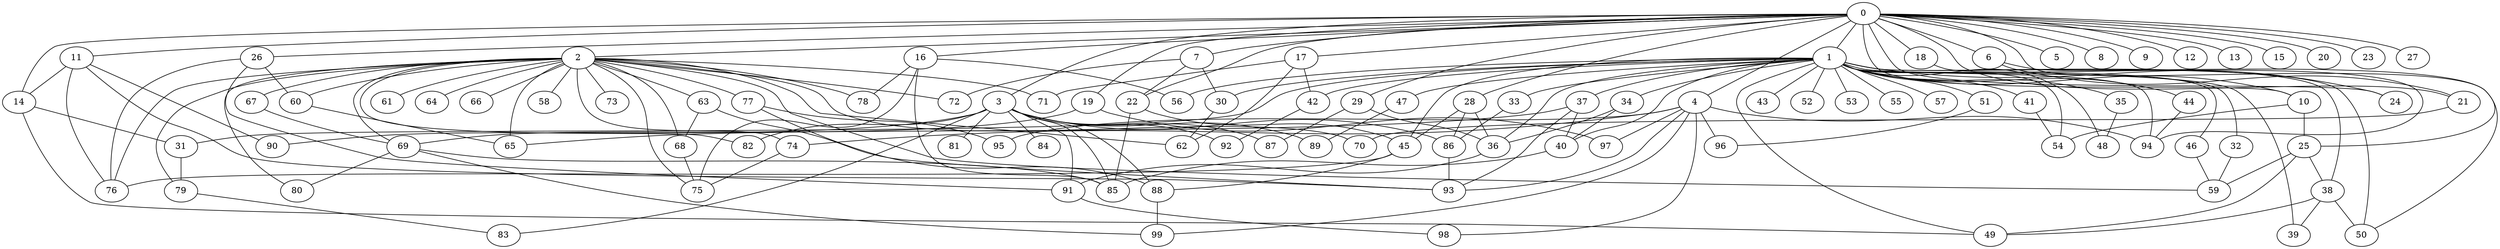 
graph graphname {
    0 -- 1
0 -- 2
0 -- 3
0 -- 4
0 -- 5
0 -- 6
0 -- 7
0 -- 8
0 -- 9
0 -- 10
0 -- 11
0 -- 12
0 -- 13
0 -- 14
0 -- 15
0 -- 16
0 -- 17
0 -- 18
0 -- 19
0 -- 20
0 -- 21
0 -- 22
0 -- 23
0 -- 24
0 -- 25
0 -- 26
0 -- 27
0 -- 28
0 -- 29
1 -- 30
1 -- 31
1 -- 32
1 -- 33
1 -- 34
1 -- 35
1 -- 36
1 -- 37
1 -- 38
1 -- 39
1 -- 40
1 -- 41
1 -- 42
1 -- 43
1 -- 44
1 -- 45
1 -- 46
1 -- 47
1 -- 48
1 -- 49
1 -- 50
1 -- 51
1 -- 52
1 -- 53
1 -- 54
1 -- 55
1 -- 56
1 -- 57
1 -- 24
1 -- 10
1 -- 94
2 -- 58
2 -- 59
2 -- 60
2 -- 61
2 -- 62
2 -- 63
2 -- 64
2 -- 65
2 -- 66
2 -- 67
2 -- 68
2 -- 69
2 -- 70
2 -- 71
2 -- 72
2 -- 73
2 -- 74
2 -- 75
2 -- 76
2 -- 77
2 -- 78
2 -- 79
2 -- 80
2 -- 82
3 -- 81
3 -- 82
3 -- 83
3 -- 84
3 -- 85
3 -- 86
3 -- 87
3 -- 88
3 -- 89
3 -- 90
3 -- 91
3 -- 92
4 -- 96
4 -- 98
4 -- 99
4 -- 97
4 -- 93
4 -- 94
4 -- 95
4 -- 74
6 -- 21
6 -- 50
7 -- 22
7 -- 72
7 -- 30
10 -- 54
10 -- 25
11 -- 90
11 -- 14
11 -- 93
11 -- 76
14 -- 31
14 -- 49
16 -- 75
16 -- 56
16 -- 85
16 -- 78
17 -- 42
17 -- 71
17 -- 62
18 -- 94
19 -- 69
19 -- 97
21 -- 70
22 -- 45
22 -- 85
25 -- 49
25 -- 38
25 -- 59
26 -- 91
26 -- 60
26 -- 76
28 -- 45
28 -- 86
28 -- 36
29 -- 87
29 -- 36
30 -- 62
31 -- 79
32 -- 59
33 -- 86
34 -- 36
34 -- 40
35 -- 48
36 -- 91
37 -- 93
37 -- 40
37 -- 65
38 -- 50
38 -- 49
38 -- 39
40 -- 85
41 -- 54
42 -- 92
44 -- 94
45 -- 76
45 -- 88
46 -- 59
47 -- 89
51 -- 96
60 -- 65
63 -- 93
63 -- 68
67 -- 69
68 -- 75
69 -- 99
69 -- 80
69 -- 85
74 -- 75
77 -- 88
77 -- 95
79 -- 83
86 -- 93
88 -- 99
91 -- 98

}
